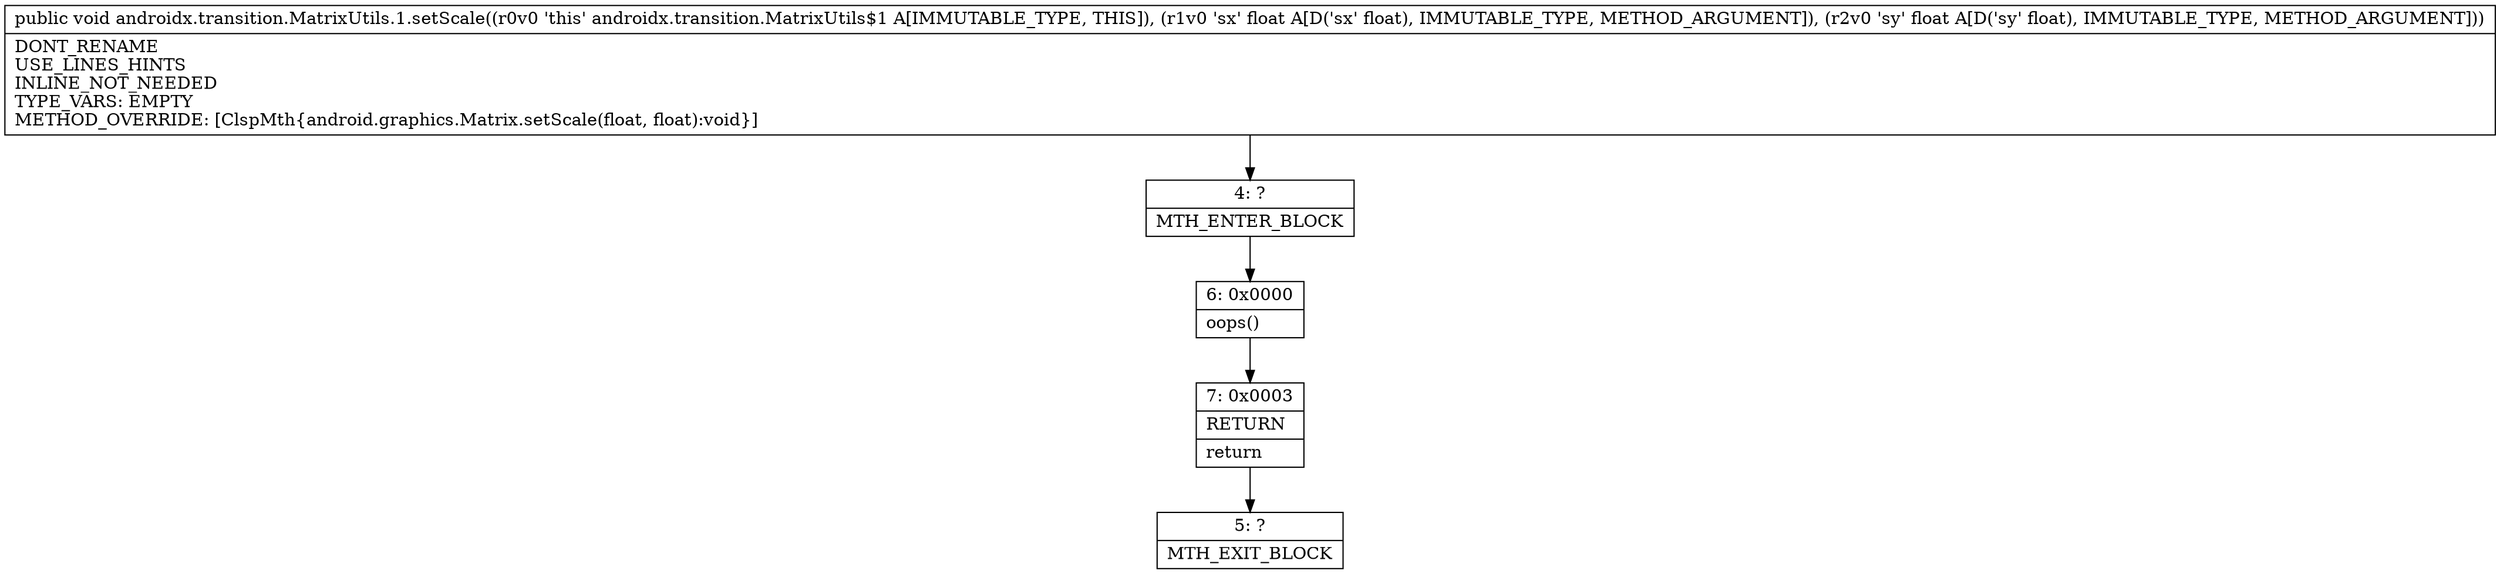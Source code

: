 digraph "CFG forandroidx.transition.MatrixUtils.1.setScale(FF)V" {
Node_4 [shape=record,label="{4\:\ ?|MTH_ENTER_BLOCK\l}"];
Node_6 [shape=record,label="{6\:\ 0x0000|oops()\l}"];
Node_7 [shape=record,label="{7\:\ 0x0003|RETURN\l|return\l}"];
Node_5 [shape=record,label="{5\:\ ?|MTH_EXIT_BLOCK\l}"];
MethodNode[shape=record,label="{public void androidx.transition.MatrixUtils.1.setScale((r0v0 'this' androidx.transition.MatrixUtils$1 A[IMMUTABLE_TYPE, THIS]), (r1v0 'sx' float A[D('sx' float), IMMUTABLE_TYPE, METHOD_ARGUMENT]), (r2v0 'sy' float A[D('sy' float), IMMUTABLE_TYPE, METHOD_ARGUMENT]))  | DONT_RENAME\lUSE_LINES_HINTS\lINLINE_NOT_NEEDED\lTYPE_VARS: EMPTY\lMETHOD_OVERRIDE: [ClspMth\{android.graphics.Matrix.setScale(float, float):void\}]\l}"];
MethodNode -> Node_4;Node_4 -> Node_6;
Node_6 -> Node_7;
Node_7 -> Node_5;
}

